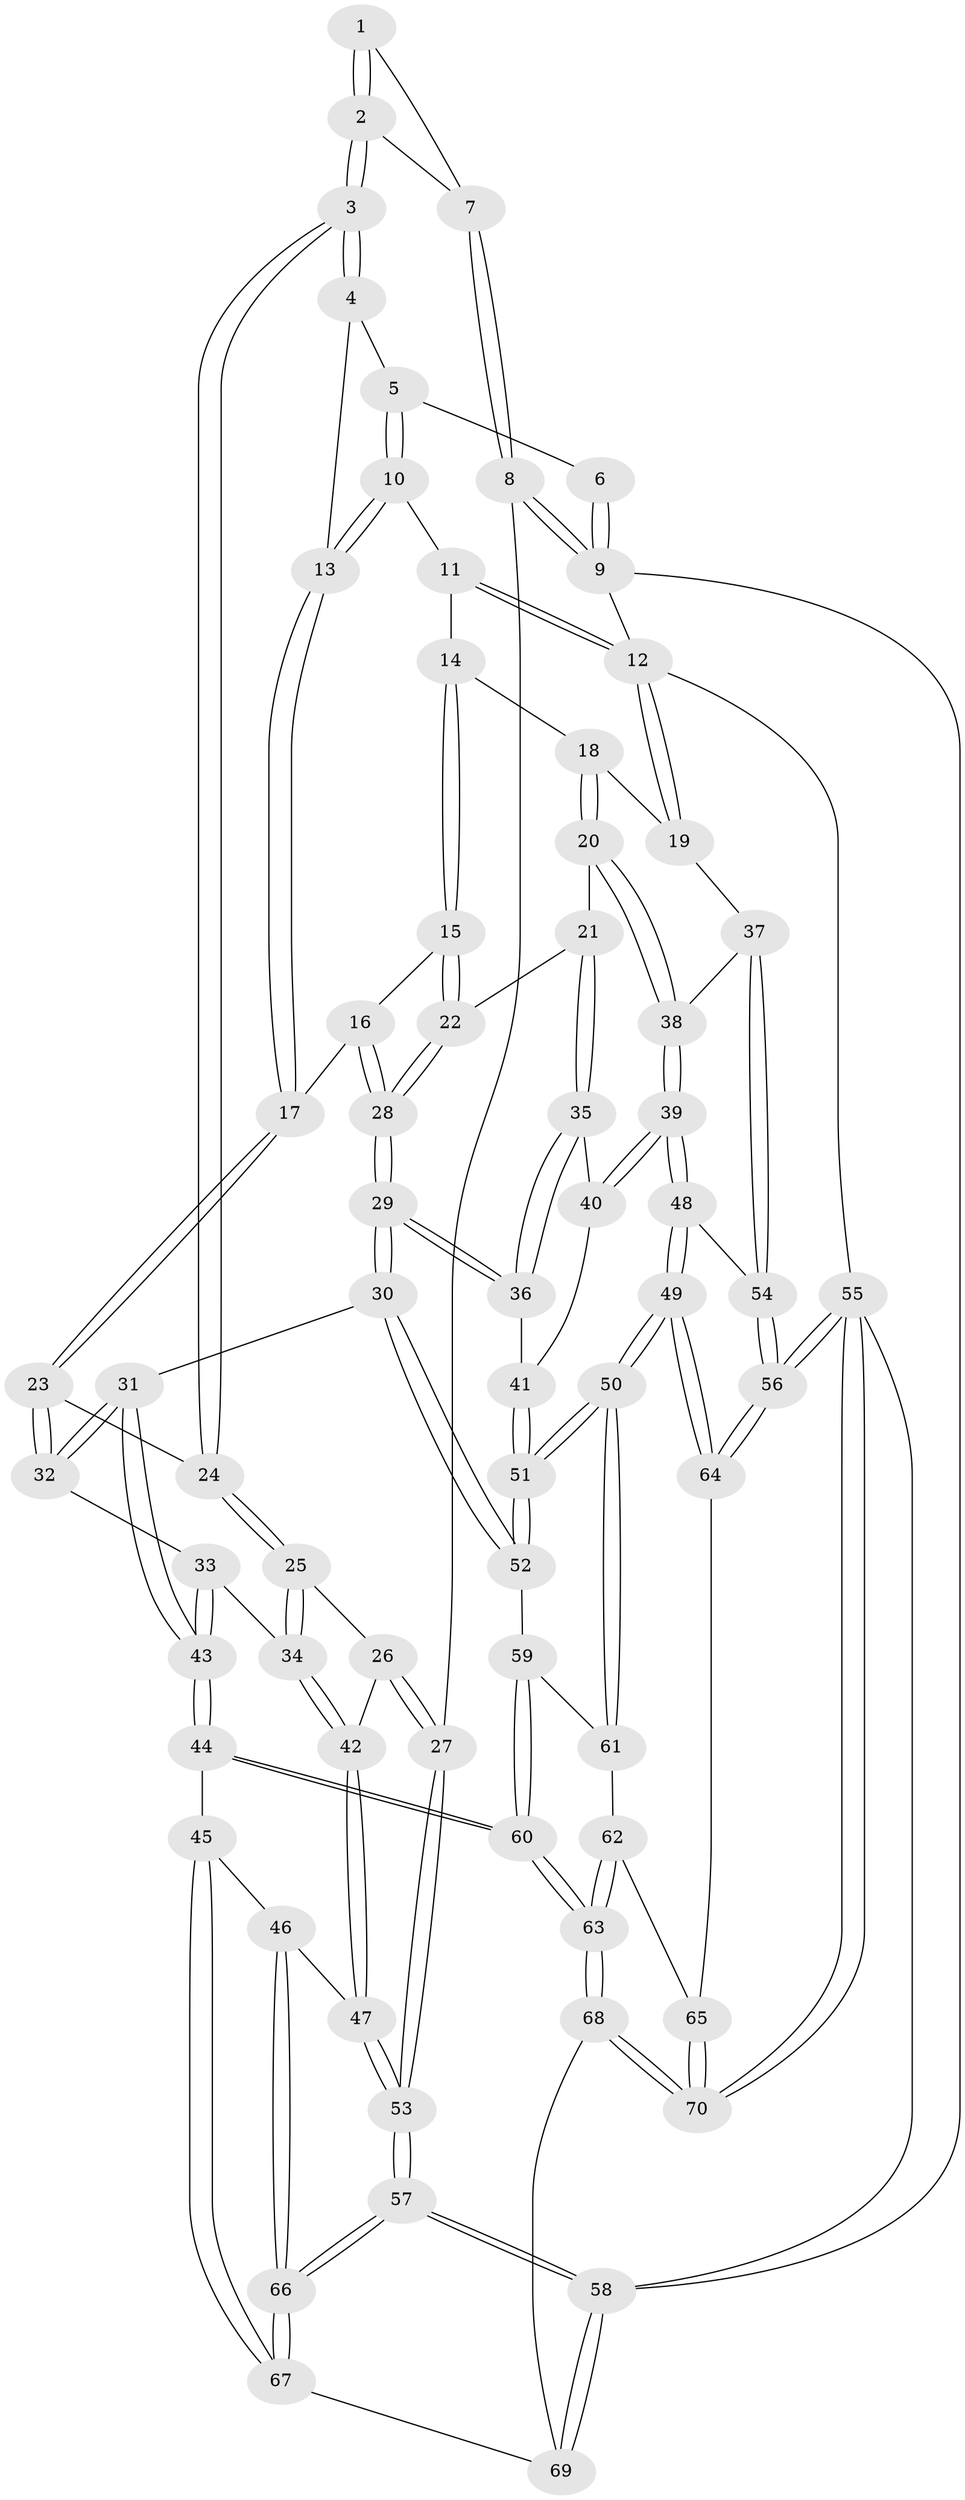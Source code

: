 // coarse degree distribution, {2: 0.047619047619047616, 6: 0.3333333333333333, 5: 0.23809523809523808, 3: 0.14285714285714285, 4: 0.23809523809523808}
// Generated by graph-tools (version 1.1) at 2025/21/03/04/25 18:21:09]
// undirected, 70 vertices, 172 edges
graph export_dot {
graph [start="1"]
  node [color=gray90,style=filled];
  1 [pos="+0.09653819286348539+0"];
  2 [pos="+0.22426681619199434+0.20566457272052624"];
  3 [pos="+0.22539224930681087+0.20577669803425744"];
  4 [pos="+0.27050083501301375+0"];
  5 [pos="+0.27064324954617475+0"];
  6 [pos="+0.08082700363262456+0"];
  7 [pos="+0.09663325559984565+0.1984082350816262"];
  8 [pos="+0+0.25500341750444777"];
  9 [pos="+0+0"];
  10 [pos="+0.6025439082245416+0"];
  11 [pos="+0.6897350278171706+0"];
  12 [pos="+1+0"];
  13 [pos="+0.4385243279697044+0.13959157771962488"];
  14 [pos="+0.7546720593836439+0.06999628981645857"];
  15 [pos="+0.7337331556552162+0.11229956984332344"];
  16 [pos="+0.42155358404334725+0.24304770558287292"];
  17 [pos="+0.40817103351684697+0.23798903015299655"];
  18 [pos="+0.7964721153396397+0.08996601806762843"];
  19 [pos="+1+0.17358611540128988"];
  20 [pos="+0.946689115689369+0.3702079883758666"];
  21 [pos="+0.7405763317400019+0.354183530782173"];
  22 [pos="+0.7199262236582452+0.3382718629943607"];
  23 [pos="+0.340243000277523+0.25566717104578274"];
  24 [pos="+0.2922602841430764+0.24973956095263872"];
  25 [pos="+0.23546749386594248+0.36382645973522293"];
  26 [pos="+0.0738947851254629+0.47097071247940936"];
  27 [pos="+0+0.3644959867010684"];
  28 [pos="+0.5652899408478077+0.35960800319487046"];
  29 [pos="+0.5398052500817856+0.5310091297338472"];
  30 [pos="+0.5169934424769643+0.556317822533786"];
  31 [pos="+0.4341054117752319+0.5421415566879516"];
  32 [pos="+0.36981785321106425+0.45374950955128895"];
  33 [pos="+0.26557804949981134+0.5270981264052711"];
  34 [pos="+0.23346696213855436+0.5111336845178054"];
  35 [pos="+0.7331602004439068+0.4871735758830778"];
  36 [pos="+0.5545057028497893+0.5325818819181546"];
  37 [pos="+1+0.3694418661506562"];
  38 [pos="+0.9754598986630839+0.37942597971965775"];
  39 [pos="+0.8087172951947651+0.602785342902576"];
  40 [pos="+0.7338403489960355+0.4888368366397351"];
  41 [pos="+0.6583348162640628+0.577349855797955"];
  42 [pos="+0.13783662064241028+0.5534091233354423"];
  43 [pos="+0.3208013974556222+0.6184727741532815"];
  44 [pos="+0.27967716909475104+0.7513647374931308"];
  45 [pos="+0.2533098812156328+0.7519856881948201"];
  46 [pos="+0.19431192177333045+0.7369538055381142"];
  47 [pos="+0.1287271138583276+0.6534802993713469"];
  48 [pos="+0.8071884935228912+0.6737247777743475"];
  49 [pos="+0.7918242715771394+0.7013148172972521"];
  50 [pos="+0.7708987937036411+0.6896282128985792"];
  51 [pos="+0.7463845726694079+0.6667332900788868"];
  52 [pos="+0.5180730572336558+0.56475657469798"];
  53 [pos="+0+0.6502914470044032"];
  54 [pos="+1+0.5733103042327379"];
  55 [pos="+1+1"];
  56 [pos="+1+0.9046087375503498"];
  57 [pos="+0+1"];
  58 [pos="+0+1"];
  59 [pos="+0.523021477267962+0.6202773333592302"];
  60 [pos="+0.35070106007973134+0.796081523641328"];
  61 [pos="+0.5377262810941448+0.6381887690981485"];
  62 [pos="+0.5760916610788848+0.7582117903769939"];
  63 [pos="+0.4291845842680781+0.9061040750581044"];
  64 [pos="+0.7907673010802304+0.7249597397416586"];
  65 [pos="+0.7649681173957065+0.7787137145564018"];
  66 [pos="+0+1"];
  67 [pos="+0.19942399717909684+0.8956986297416165"];
  68 [pos="+0.4756916199307341+1"];
  69 [pos="+0.2867051884471009+1"];
  70 [pos="+0.7550805166823424+1"];
  1 -- 2;
  1 -- 2;
  1 -- 7;
  2 -- 3;
  2 -- 3;
  2 -- 7;
  3 -- 4;
  3 -- 4;
  3 -- 24;
  3 -- 24;
  4 -- 5;
  4 -- 13;
  5 -- 6;
  5 -- 10;
  5 -- 10;
  6 -- 9;
  6 -- 9;
  7 -- 8;
  7 -- 8;
  8 -- 9;
  8 -- 9;
  8 -- 27;
  9 -- 12;
  9 -- 58;
  10 -- 11;
  10 -- 13;
  10 -- 13;
  11 -- 12;
  11 -- 12;
  11 -- 14;
  12 -- 19;
  12 -- 19;
  12 -- 55;
  13 -- 17;
  13 -- 17;
  14 -- 15;
  14 -- 15;
  14 -- 18;
  15 -- 16;
  15 -- 22;
  15 -- 22;
  16 -- 17;
  16 -- 28;
  16 -- 28;
  17 -- 23;
  17 -- 23;
  18 -- 19;
  18 -- 20;
  18 -- 20;
  19 -- 37;
  20 -- 21;
  20 -- 38;
  20 -- 38;
  21 -- 22;
  21 -- 35;
  21 -- 35;
  22 -- 28;
  22 -- 28;
  23 -- 24;
  23 -- 32;
  23 -- 32;
  24 -- 25;
  24 -- 25;
  25 -- 26;
  25 -- 34;
  25 -- 34;
  26 -- 27;
  26 -- 27;
  26 -- 42;
  27 -- 53;
  27 -- 53;
  28 -- 29;
  28 -- 29;
  29 -- 30;
  29 -- 30;
  29 -- 36;
  29 -- 36;
  30 -- 31;
  30 -- 52;
  30 -- 52;
  31 -- 32;
  31 -- 32;
  31 -- 43;
  31 -- 43;
  32 -- 33;
  33 -- 34;
  33 -- 43;
  33 -- 43;
  34 -- 42;
  34 -- 42;
  35 -- 36;
  35 -- 36;
  35 -- 40;
  36 -- 41;
  37 -- 38;
  37 -- 54;
  37 -- 54;
  38 -- 39;
  38 -- 39;
  39 -- 40;
  39 -- 40;
  39 -- 48;
  39 -- 48;
  40 -- 41;
  41 -- 51;
  41 -- 51;
  42 -- 47;
  42 -- 47;
  43 -- 44;
  43 -- 44;
  44 -- 45;
  44 -- 60;
  44 -- 60;
  45 -- 46;
  45 -- 67;
  45 -- 67;
  46 -- 47;
  46 -- 66;
  46 -- 66;
  47 -- 53;
  47 -- 53;
  48 -- 49;
  48 -- 49;
  48 -- 54;
  49 -- 50;
  49 -- 50;
  49 -- 64;
  49 -- 64;
  50 -- 51;
  50 -- 51;
  50 -- 61;
  50 -- 61;
  51 -- 52;
  51 -- 52;
  52 -- 59;
  53 -- 57;
  53 -- 57;
  54 -- 56;
  54 -- 56;
  55 -- 56;
  55 -- 56;
  55 -- 70;
  55 -- 70;
  55 -- 58;
  56 -- 64;
  56 -- 64;
  57 -- 58;
  57 -- 58;
  57 -- 66;
  57 -- 66;
  58 -- 69;
  58 -- 69;
  59 -- 60;
  59 -- 60;
  59 -- 61;
  60 -- 63;
  60 -- 63;
  61 -- 62;
  62 -- 63;
  62 -- 63;
  62 -- 65;
  63 -- 68;
  63 -- 68;
  64 -- 65;
  65 -- 70;
  65 -- 70;
  66 -- 67;
  66 -- 67;
  67 -- 69;
  68 -- 69;
  68 -- 70;
  68 -- 70;
}
